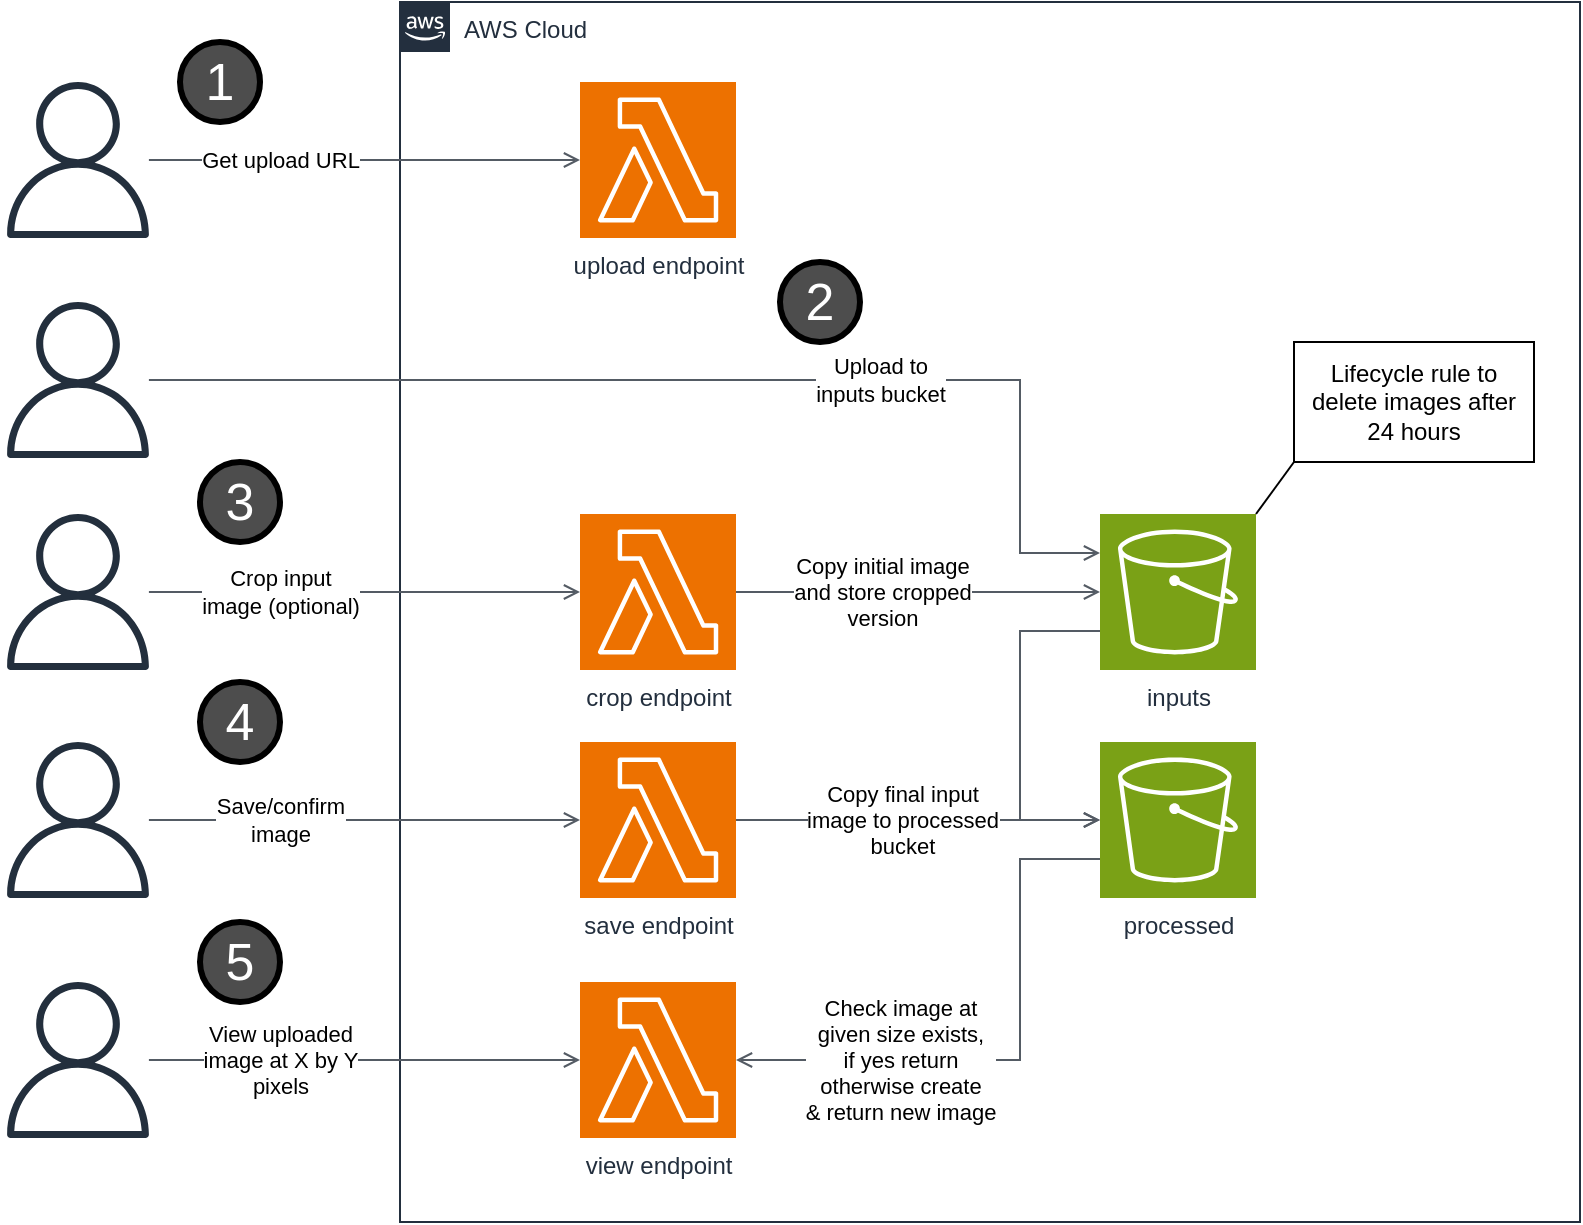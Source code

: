 <mxfile version="22.1.0" type="device">
  <diagram name="Page-1" id="s_jBtC45NuQfKOw1juAa">
    <mxGraphModel dx="993" dy="646" grid="1" gridSize="10" guides="1" tooltips="1" connect="1" arrows="1" fold="1" page="1" pageScale="1" pageWidth="827" pageHeight="1169" math="0" shadow="0">
      <root>
        <mxCell id="0" />
        <mxCell id="1" parent="0" />
        <mxCell id="A2wEe01pPnoJ4YUpfsXG-48" value="AWS Cloud" style="points=[[0,0],[0.25,0],[0.5,0],[0.75,0],[1,0],[1,0.25],[1,0.5],[1,0.75],[1,1],[0.75,1],[0.5,1],[0.25,1],[0,1],[0,0.75],[0,0.5],[0,0.25]];outlineConnect=0;gradientColor=none;html=1;whiteSpace=wrap;fontSize=12;fontStyle=0;container=1;pointerEvents=0;collapsible=0;recursiveResize=0;shape=mxgraph.aws4.group;grIcon=mxgraph.aws4.group_aws_cloud_alt;strokeColor=#232F3E;fillColor=none;verticalAlign=top;align=left;spacingLeft=30;fontColor=#232F3E;dashed=0;" vertex="1" parent="1">
          <mxGeometry x="260" y="290" width="590" height="610" as="geometry" />
        </mxCell>
        <mxCell id="A2wEe01pPnoJ4YUpfsXG-63" value="crop endpoint" style="sketch=0;points=[[0,0,0],[0.25,0,0],[0.5,0,0],[0.75,0,0],[1,0,0],[0,1,0],[0.25,1,0],[0.5,1,0],[0.75,1,0],[1,1,0],[0,0.25,0],[0,0.5,0],[0,0.75,0],[1,0.25,0],[1,0.5,0],[1,0.75,0]];outlineConnect=0;fontColor=#232F3E;fillColor=#ED7100;strokeColor=#ffffff;dashed=0;verticalLabelPosition=bottom;verticalAlign=top;align=center;html=1;fontSize=12;fontStyle=0;aspect=fixed;shape=mxgraph.aws4.resourceIcon;resIcon=mxgraph.aws4.lambda;" vertex="1" parent="A2wEe01pPnoJ4YUpfsXG-48">
          <mxGeometry x="90" y="256" width="78" height="78" as="geometry" />
        </mxCell>
        <mxCell id="A2wEe01pPnoJ4YUpfsXG-64" value="" style="edgeStyle=orthogonalEdgeStyle;html=1;endArrow=open;elbow=vertical;startArrow=none;endFill=0;strokeColor=#545B64;rounded=0;exitX=1;exitY=0.5;exitDx=0;exitDy=0;exitPerimeter=0;entryX=0;entryY=0.5;entryDx=0;entryDy=0;entryPerimeter=0;" edge="1" parent="A2wEe01pPnoJ4YUpfsXG-48" source="A2wEe01pPnoJ4YUpfsXG-63" target="A2wEe01pPnoJ4YUpfsXG-75">
          <mxGeometry width="100" relative="1" as="geometry">
            <mxPoint x="90" y="430" as="sourcePoint" />
            <mxPoint x="190" y="430" as="targetPoint" />
            <Array as="points">
              <mxPoint x="240" y="295" />
            </Array>
          </mxGeometry>
        </mxCell>
        <mxCell id="A2wEe01pPnoJ4YUpfsXG-65" value="Copy initial image&lt;br&gt;and store cropped&lt;br&gt;version" style="edgeLabel;html=1;align=center;verticalAlign=middle;resizable=0;points=[];" vertex="1" connectable="0" parent="A2wEe01pPnoJ4YUpfsXG-64">
          <mxGeometry x="0.006" y="-2" relative="1" as="geometry">
            <mxPoint x="-19" y="-2" as="offset" />
          </mxGeometry>
        </mxCell>
        <mxCell id="A2wEe01pPnoJ4YUpfsXG-75" value="inputs" style="sketch=0;points=[[0,0,0],[0.25,0,0],[0.5,0,0],[0.75,0,0],[1,0,0],[0,1,0],[0.25,1,0],[0.5,1,0],[0.75,1,0],[1,1,0],[0,0.25,0],[0,0.5,0],[0,0.75,0],[1,0.25,0],[1,0.5,0],[1,0.75,0]];outlineConnect=0;fontColor=#232F3E;fillColor=#7AA116;strokeColor=#ffffff;dashed=0;verticalLabelPosition=bottom;verticalAlign=top;align=center;html=1;fontSize=12;fontStyle=0;aspect=fixed;shape=mxgraph.aws4.resourceIcon;resIcon=mxgraph.aws4.s3;" vertex="1" parent="A2wEe01pPnoJ4YUpfsXG-48">
          <mxGeometry x="350" y="256" width="78" height="78" as="geometry" />
        </mxCell>
        <mxCell id="A2wEe01pPnoJ4YUpfsXG-76" value="upload endpoint" style="sketch=0;points=[[0,0,0],[0.25,0,0],[0.5,0,0],[0.75,0,0],[1,0,0],[0,1,0],[0.25,1,0],[0.5,1,0],[0.75,1,0],[1,1,0],[0,0.25,0],[0,0.5,0],[0,0.75,0],[1,0.25,0],[1,0.5,0],[1,0.75,0]];outlineConnect=0;fontColor=#232F3E;fillColor=#ED7100;strokeColor=#ffffff;dashed=0;verticalLabelPosition=bottom;verticalAlign=top;align=center;html=1;fontSize=12;fontStyle=0;aspect=fixed;shape=mxgraph.aws4.resourceIcon;resIcon=mxgraph.aws4.lambda;" vertex="1" parent="A2wEe01pPnoJ4YUpfsXG-48">
          <mxGeometry x="90" y="40" width="78" height="78" as="geometry" />
        </mxCell>
        <mxCell id="A2wEe01pPnoJ4YUpfsXG-72" value="processed" style="sketch=0;points=[[0,0,0],[0.25,0,0],[0.5,0,0],[0.75,0,0],[1,0,0],[0,1,0],[0.25,1,0],[0.5,1,0],[0.75,1,0],[1,1,0],[0,0.25,0],[0,0.5,0],[0,0.75,0],[1,0.25,0],[1,0.5,0],[1,0.75,0]];outlineConnect=0;fontColor=#232F3E;fillColor=#7AA116;strokeColor=#ffffff;dashed=0;verticalLabelPosition=bottom;verticalAlign=top;align=center;html=1;fontSize=12;fontStyle=0;aspect=fixed;shape=mxgraph.aws4.resourceIcon;resIcon=mxgraph.aws4.s3;" vertex="1" parent="A2wEe01pPnoJ4YUpfsXG-48">
          <mxGeometry x="350" y="370" width="78" height="78" as="geometry" />
        </mxCell>
        <mxCell id="A2wEe01pPnoJ4YUpfsXG-89" value="" style="edgeStyle=orthogonalEdgeStyle;html=1;endArrow=open;elbow=vertical;startArrow=none;endFill=0;strokeColor=#545B64;rounded=0;exitX=0;exitY=0.75;exitDx=0;exitDy=0;exitPerimeter=0;entryX=0;entryY=0.5;entryDx=0;entryDy=0;entryPerimeter=0;" edge="1" parent="A2wEe01pPnoJ4YUpfsXG-48" source="A2wEe01pPnoJ4YUpfsXG-75" target="A2wEe01pPnoJ4YUpfsXG-72">
          <mxGeometry width="100" relative="1" as="geometry">
            <mxPoint x="360" y="620" as="sourcePoint" />
            <mxPoint x="460" y="620" as="targetPoint" />
            <Array as="points">
              <mxPoint x="310" y="315" />
              <mxPoint x="310" y="409" />
            </Array>
          </mxGeometry>
        </mxCell>
        <mxCell id="A2wEe01pPnoJ4YUpfsXG-90" value="Lifecycle rule to delete images after 24 hours" style="rounded=0;whiteSpace=wrap;html=1;" vertex="1" parent="A2wEe01pPnoJ4YUpfsXG-48">
          <mxGeometry x="447" y="170" width="120" height="60" as="geometry" />
        </mxCell>
        <mxCell id="A2wEe01pPnoJ4YUpfsXG-91" value="" style="endArrow=none;html=1;rounded=0;exitX=1;exitY=0;exitDx=0;exitDy=0;exitPerimeter=0;entryX=0;entryY=1;entryDx=0;entryDy=0;" edge="1" parent="A2wEe01pPnoJ4YUpfsXG-48" source="A2wEe01pPnoJ4YUpfsXG-75" target="A2wEe01pPnoJ4YUpfsXG-90">
          <mxGeometry width="50" height="50" relative="1" as="geometry">
            <mxPoint x="330" y="180" as="sourcePoint" />
            <mxPoint x="380" y="130" as="targetPoint" />
          </mxGeometry>
        </mxCell>
        <mxCell id="A2wEe01pPnoJ4YUpfsXG-93" value="2" style="ellipse;whiteSpace=wrap;html=1;aspect=fixed;fillColor=#4D4D4D;strokeWidth=3;fontColor=#FFFFFF;fontSize=26;" vertex="1" parent="A2wEe01pPnoJ4YUpfsXG-48">
          <mxGeometry x="190" y="130" width="40" height="40" as="geometry" />
        </mxCell>
        <mxCell id="A2wEe01pPnoJ4YUpfsXG-49" value="" style="sketch=0;outlineConnect=0;fontColor=#232F3E;gradientColor=none;fillColor=#232F3D;strokeColor=none;dashed=0;verticalLabelPosition=bottom;verticalAlign=top;align=center;html=1;fontSize=12;fontStyle=0;aspect=fixed;pointerEvents=1;shape=mxgraph.aws4.user;" vertex="1" parent="1">
          <mxGeometry x="60" y="330" width="78" height="78" as="geometry" />
        </mxCell>
        <mxCell id="A2wEe01pPnoJ4YUpfsXG-52" value="" style="edgeStyle=orthogonalEdgeStyle;html=1;endArrow=open;elbow=vertical;startArrow=none;endFill=0;strokeColor=#545B64;rounded=0;entryX=0;entryY=0.5;entryDx=0;entryDy=0;entryPerimeter=0;" edge="1" parent="1" source="A2wEe01pPnoJ4YUpfsXG-49" target="A2wEe01pPnoJ4YUpfsXG-76">
          <mxGeometry width="100" relative="1" as="geometry">
            <mxPoint x="150" y="380" as="sourcePoint" />
            <mxPoint x="190" y="320" as="targetPoint" />
          </mxGeometry>
        </mxCell>
        <mxCell id="A2wEe01pPnoJ4YUpfsXG-53" value="Get upload URL" style="edgeLabel;html=1;align=center;verticalAlign=middle;resizable=0;points=[];" vertex="1" connectable="0" parent="A2wEe01pPnoJ4YUpfsXG-52">
          <mxGeometry x="-0.086" y="-4" relative="1" as="geometry">
            <mxPoint x="-33" y="-4" as="offset" />
          </mxGeometry>
        </mxCell>
        <mxCell id="A2wEe01pPnoJ4YUpfsXG-56" value="" style="sketch=0;outlineConnect=0;fontColor=#232F3E;gradientColor=none;fillColor=#232F3D;strokeColor=none;dashed=0;verticalLabelPosition=bottom;verticalAlign=top;align=center;html=1;fontSize=12;fontStyle=0;aspect=fixed;pointerEvents=1;shape=mxgraph.aws4.user;" vertex="1" parent="1">
          <mxGeometry x="60" y="440" width="78" height="78" as="geometry" />
        </mxCell>
        <mxCell id="A2wEe01pPnoJ4YUpfsXG-57" value="" style="edgeStyle=orthogonalEdgeStyle;html=1;endArrow=open;elbow=vertical;startArrow=none;endFill=0;strokeColor=#545B64;rounded=0;entryX=0;entryY=0.25;entryDx=0;entryDy=0;entryPerimeter=0;" edge="1" parent="1" source="A2wEe01pPnoJ4YUpfsXG-56" target="A2wEe01pPnoJ4YUpfsXG-75">
          <mxGeometry width="100" relative="1" as="geometry">
            <mxPoint x="150" y="490" as="sourcePoint" />
            <mxPoint x="350" y="479" as="targetPoint" />
            <Array as="points">
              <mxPoint x="570" y="479" />
              <mxPoint x="570" y="566" />
            </Array>
          </mxGeometry>
        </mxCell>
        <mxCell id="A2wEe01pPnoJ4YUpfsXG-58" value="Upload to &lt;br&gt;inputs bucket" style="edgeLabel;html=1;align=center;verticalAlign=middle;resizable=0;points=[];" vertex="1" connectable="0" parent="A2wEe01pPnoJ4YUpfsXG-57">
          <mxGeometry x="-0.086" y="-4" relative="1" as="geometry">
            <mxPoint x="108" y="-4" as="offset" />
          </mxGeometry>
        </mxCell>
        <mxCell id="A2wEe01pPnoJ4YUpfsXG-60" value="" style="sketch=0;outlineConnect=0;fontColor=#232F3E;gradientColor=none;fillColor=#232F3D;strokeColor=none;dashed=0;verticalLabelPosition=bottom;verticalAlign=top;align=center;html=1;fontSize=12;fontStyle=0;aspect=fixed;pointerEvents=1;shape=mxgraph.aws4.user;" vertex="1" parent="1">
          <mxGeometry x="60" y="546" width="78" height="78" as="geometry" />
        </mxCell>
        <mxCell id="A2wEe01pPnoJ4YUpfsXG-61" value="" style="edgeStyle=orthogonalEdgeStyle;html=1;endArrow=open;elbow=vertical;startArrow=none;endFill=0;strokeColor=#545B64;rounded=0;entryX=0;entryY=0.5;entryDx=0;entryDy=0;entryPerimeter=0;" edge="1" parent="1" source="A2wEe01pPnoJ4YUpfsXG-60" target="A2wEe01pPnoJ4YUpfsXG-63">
          <mxGeometry width="100" relative="1" as="geometry">
            <mxPoint x="150" y="596" as="sourcePoint" />
            <mxPoint x="250" y="680" as="targetPoint" />
          </mxGeometry>
        </mxCell>
        <mxCell id="A2wEe01pPnoJ4YUpfsXG-62" value="Crop input &lt;br&gt;image (optional)" style="edgeLabel;html=1;align=center;verticalAlign=middle;resizable=0;points=[];" vertex="1" connectable="0" parent="A2wEe01pPnoJ4YUpfsXG-61">
          <mxGeometry x="-0.086" y="-4" relative="1" as="geometry">
            <mxPoint x="-33" y="-4" as="offset" />
          </mxGeometry>
        </mxCell>
        <mxCell id="A2wEe01pPnoJ4YUpfsXG-66" value="save endpoint" style="sketch=0;points=[[0,0,0],[0.25,0,0],[0.5,0,0],[0.75,0,0],[1,0,0],[0,1,0],[0.25,1,0],[0.5,1,0],[0.75,1,0],[1,1,0],[0,0.25,0],[0,0.5,0],[0,0.75,0],[1,0.25,0],[1,0.5,0],[1,0.75,0]];outlineConnect=0;fontColor=#232F3E;fillColor=#ED7100;strokeColor=#ffffff;dashed=0;verticalLabelPosition=bottom;verticalAlign=top;align=center;html=1;fontSize=12;fontStyle=0;aspect=fixed;shape=mxgraph.aws4.resourceIcon;resIcon=mxgraph.aws4.lambda;" vertex="1" parent="1">
          <mxGeometry x="350" y="660" width="78" height="78" as="geometry" />
        </mxCell>
        <mxCell id="A2wEe01pPnoJ4YUpfsXG-67" value="" style="sketch=0;outlineConnect=0;fontColor=#232F3E;gradientColor=none;fillColor=#232F3D;strokeColor=none;dashed=0;verticalLabelPosition=bottom;verticalAlign=top;align=center;html=1;fontSize=12;fontStyle=0;aspect=fixed;pointerEvents=1;shape=mxgraph.aws4.user;" vertex="1" parent="1">
          <mxGeometry x="60" y="660" width="78" height="78" as="geometry" />
        </mxCell>
        <mxCell id="A2wEe01pPnoJ4YUpfsXG-68" value="" style="edgeStyle=orthogonalEdgeStyle;html=1;endArrow=open;elbow=vertical;startArrow=none;endFill=0;strokeColor=#545B64;rounded=0;entryX=0;entryY=0.5;entryDx=0;entryDy=0;entryPerimeter=0;" edge="1" parent="1" source="A2wEe01pPnoJ4YUpfsXG-67" target="A2wEe01pPnoJ4YUpfsXG-66">
          <mxGeometry width="100" relative="1" as="geometry">
            <mxPoint x="150" y="710" as="sourcePoint" />
            <mxPoint x="250" y="794" as="targetPoint" />
          </mxGeometry>
        </mxCell>
        <mxCell id="A2wEe01pPnoJ4YUpfsXG-69" value="Save/confirm&lt;br&gt;image" style="edgeLabel;html=1;align=center;verticalAlign=middle;resizable=0;points=[];" vertex="1" connectable="0" parent="A2wEe01pPnoJ4YUpfsXG-68">
          <mxGeometry x="-0.086" y="-4" relative="1" as="geometry">
            <mxPoint x="-33" y="-4" as="offset" />
          </mxGeometry>
        </mxCell>
        <mxCell id="A2wEe01pPnoJ4YUpfsXG-78" value="" style="edgeStyle=orthogonalEdgeStyle;html=1;endArrow=open;elbow=vertical;startArrow=none;endFill=0;strokeColor=#545B64;rounded=0;exitX=1;exitY=0.5;exitDx=0;exitDy=0;exitPerimeter=0;entryX=0;entryY=0.5;entryDx=0;entryDy=0;entryPerimeter=0;" edge="1" parent="1" source="A2wEe01pPnoJ4YUpfsXG-66" target="A2wEe01pPnoJ4YUpfsXG-72">
          <mxGeometry width="100" relative="1" as="geometry">
            <mxPoint x="270" y="800" as="sourcePoint" />
            <mxPoint x="560" y="699" as="targetPoint" />
          </mxGeometry>
        </mxCell>
        <mxCell id="A2wEe01pPnoJ4YUpfsXG-79" value="Copy final input &lt;br&gt;image to processed&lt;br&gt;bucket" style="edgeLabel;html=1;align=center;verticalAlign=middle;resizable=0;points=[];" vertex="1" connectable="0" parent="A2wEe01pPnoJ4YUpfsXG-78">
          <mxGeometry x="-0.212" y="1" relative="1" as="geometry">
            <mxPoint x="11" y="1" as="offset" />
          </mxGeometry>
        </mxCell>
        <mxCell id="A2wEe01pPnoJ4YUpfsXG-81" value="view endpoint" style="sketch=0;points=[[0,0,0],[0.25,0,0],[0.5,0,0],[0.75,0,0],[1,0,0],[0,1,0],[0.25,1,0],[0.5,1,0],[0.75,1,0],[1,1,0],[0,0.25,0],[0,0.5,0],[0,0.75,0],[1,0.25,0],[1,0.5,0],[1,0.75,0]];outlineConnect=0;fontColor=#232F3E;fillColor=#ED7100;strokeColor=#ffffff;dashed=0;verticalLabelPosition=bottom;verticalAlign=top;align=center;html=1;fontSize=12;fontStyle=0;aspect=fixed;shape=mxgraph.aws4.resourceIcon;resIcon=mxgraph.aws4.lambda;" vertex="1" parent="1">
          <mxGeometry x="350" y="780" width="78" height="78" as="geometry" />
        </mxCell>
        <mxCell id="A2wEe01pPnoJ4YUpfsXG-82" value="" style="sketch=0;outlineConnect=0;fontColor=#232F3E;gradientColor=none;fillColor=#232F3D;strokeColor=none;dashed=0;verticalLabelPosition=bottom;verticalAlign=top;align=center;html=1;fontSize=12;fontStyle=0;aspect=fixed;pointerEvents=1;shape=mxgraph.aws4.user;" vertex="1" parent="1">
          <mxGeometry x="60" y="780" width="78" height="78" as="geometry" />
        </mxCell>
        <mxCell id="A2wEe01pPnoJ4YUpfsXG-83" value="" style="edgeStyle=orthogonalEdgeStyle;html=1;endArrow=open;elbow=vertical;startArrow=none;endFill=0;strokeColor=#545B64;rounded=0;entryX=0;entryY=0.5;entryDx=0;entryDy=0;entryPerimeter=0;" edge="1" parent="1" source="A2wEe01pPnoJ4YUpfsXG-82" target="A2wEe01pPnoJ4YUpfsXG-81">
          <mxGeometry width="100" relative="1" as="geometry">
            <mxPoint x="150" y="830" as="sourcePoint" />
            <mxPoint x="250" y="914" as="targetPoint" />
          </mxGeometry>
        </mxCell>
        <mxCell id="A2wEe01pPnoJ4YUpfsXG-84" value="View uploaded&lt;br&gt;image at X by Y &lt;br&gt;pixels" style="edgeLabel;html=1;align=center;verticalAlign=middle;resizable=0;points=[];" vertex="1" connectable="0" parent="A2wEe01pPnoJ4YUpfsXG-83">
          <mxGeometry x="-0.086" y="-4" relative="1" as="geometry">
            <mxPoint x="-33" y="-4" as="offset" />
          </mxGeometry>
        </mxCell>
        <mxCell id="A2wEe01pPnoJ4YUpfsXG-87" value="" style="edgeStyle=orthogonalEdgeStyle;html=1;endArrow=none;elbow=vertical;startArrow=open;startFill=0;strokeColor=#545B64;rounded=0;entryX=0;entryY=0.75;entryDx=0;entryDy=0;entryPerimeter=0;exitX=1;exitY=0.5;exitDx=0;exitDy=0;exitPerimeter=0;" edge="1" parent="1" source="A2wEe01pPnoJ4YUpfsXG-81" target="A2wEe01pPnoJ4YUpfsXG-72">
          <mxGeometry width="100" relative="1" as="geometry">
            <mxPoint x="440" y="950" as="sourcePoint" />
            <mxPoint x="560" y="819" as="targetPoint" />
            <Array as="points">
              <mxPoint x="570" y="819" />
              <mxPoint x="570" y="718" />
            </Array>
          </mxGeometry>
        </mxCell>
        <mxCell id="A2wEe01pPnoJ4YUpfsXG-88" value="Check image at &lt;br&gt;given size exists, &lt;br&gt;if yes return&lt;br&gt;otherwise create&lt;br&gt;&amp;amp; return new image" style="edgeLabel;html=1;align=center;verticalAlign=middle;resizable=0;points=[];" vertex="1" connectable="0" parent="A2wEe01pPnoJ4YUpfsXG-87">
          <mxGeometry x="-0.045" y="-2" relative="1" as="geometry">
            <mxPoint x="-53" y="-2" as="offset" />
          </mxGeometry>
        </mxCell>
        <mxCell id="A2wEe01pPnoJ4YUpfsXG-92" value="1" style="ellipse;whiteSpace=wrap;html=1;aspect=fixed;fillColor=#4D4D4D;strokeWidth=3;fontColor=#FFFFFF;fontSize=26;" vertex="1" parent="1">
          <mxGeometry x="150" y="310" width="40" height="40" as="geometry" />
        </mxCell>
        <mxCell id="A2wEe01pPnoJ4YUpfsXG-94" value="3" style="ellipse;whiteSpace=wrap;html=1;aspect=fixed;fillColor=#4D4D4D;strokeWidth=3;fontColor=#FFFFFF;fontSize=26;" vertex="1" parent="1">
          <mxGeometry x="160" y="520" width="40" height="40" as="geometry" />
        </mxCell>
        <mxCell id="A2wEe01pPnoJ4YUpfsXG-95" value="4" style="ellipse;whiteSpace=wrap;html=1;aspect=fixed;fillColor=#4D4D4D;strokeWidth=3;fontColor=#FFFFFF;fontSize=26;" vertex="1" parent="1">
          <mxGeometry x="160" y="630" width="40" height="40" as="geometry" />
        </mxCell>
        <mxCell id="A2wEe01pPnoJ4YUpfsXG-96" value="5" style="ellipse;whiteSpace=wrap;html=1;aspect=fixed;fillColor=#4D4D4D;strokeWidth=3;fontColor=#FFFFFF;fontSize=26;" vertex="1" parent="1">
          <mxGeometry x="160" y="750" width="40" height="40" as="geometry" />
        </mxCell>
      </root>
    </mxGraphModel>
  </diagram>
</mxfile>
